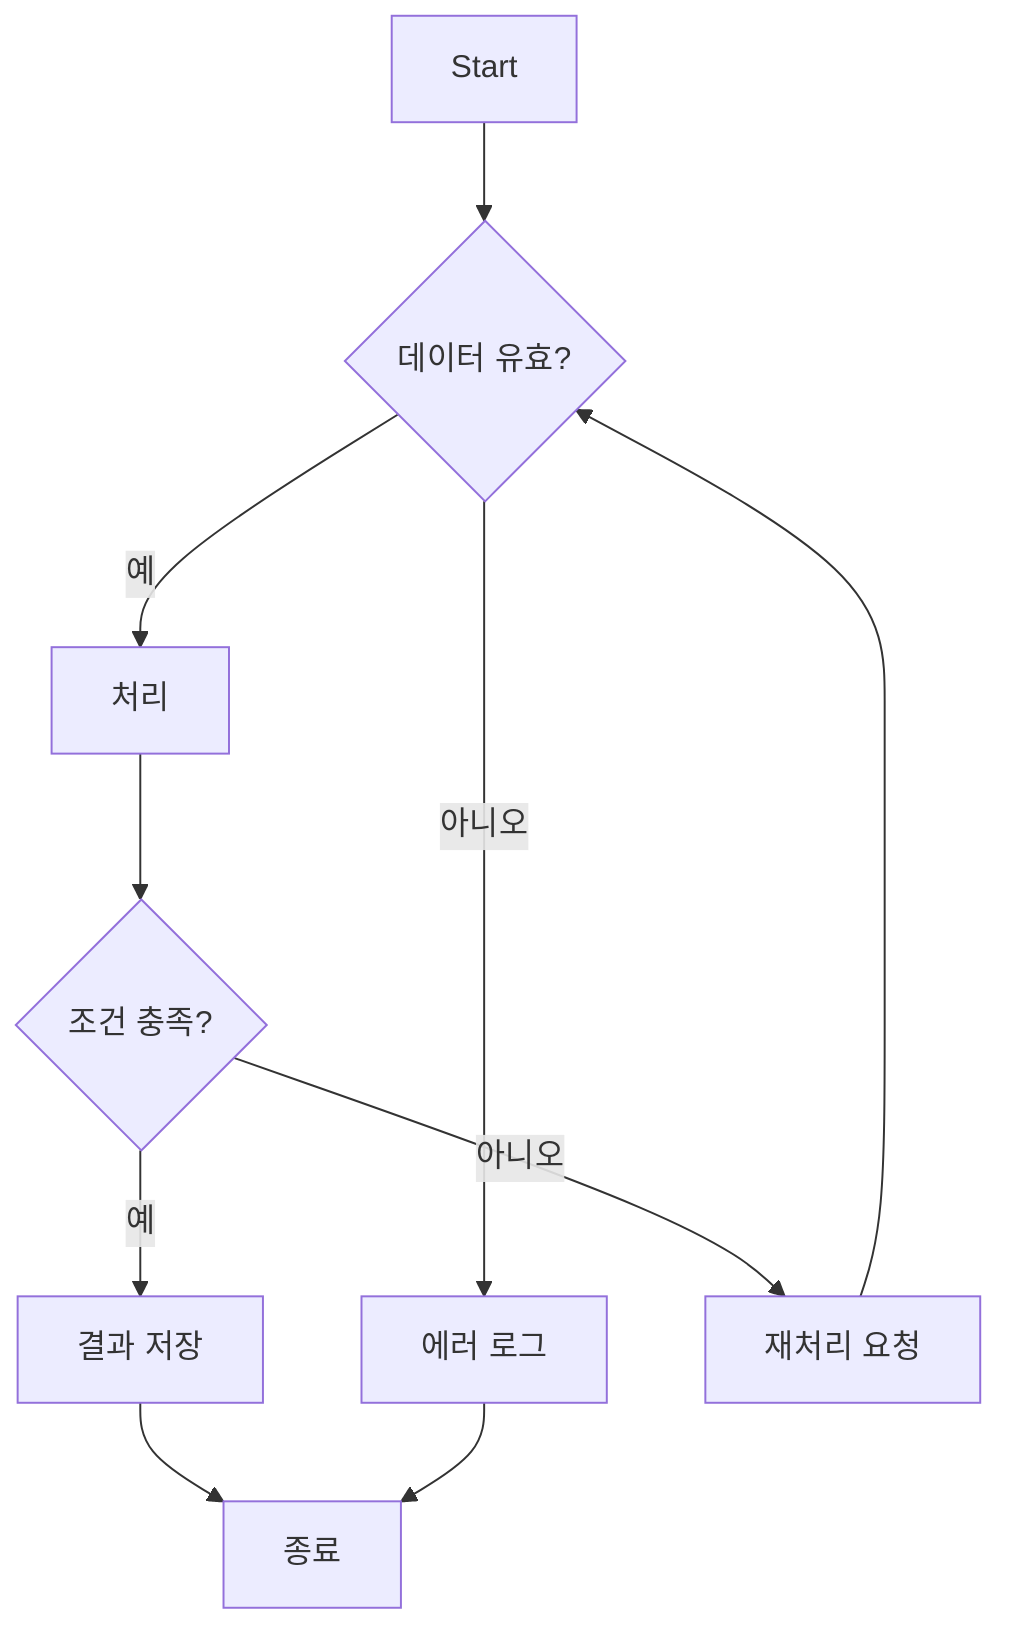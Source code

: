 flowchart TD
    S["Start"] --> D{"데이터 유효?"}
    D -->|예| P["처리"]
    D -->|아니오| E1["에러 로그"]
    P --> C{"조건 충족?"}
    C -->|예| R["결과 저장"]
    C -->|아니오| F["재처리 요청"]
    F --> D
    R --> X["종료"]
    E1 --> X